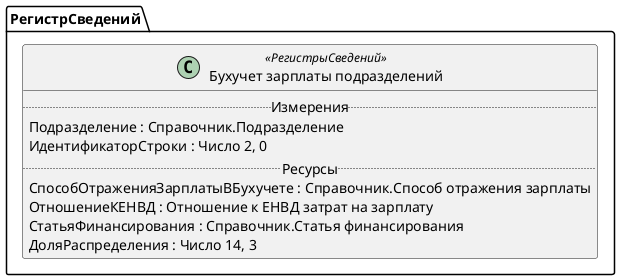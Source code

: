 ﻿@startuml БухучетЗарплатыПодразделений
'!include templates.wsd
'..\include templates.wsd
class РегистрСведений.БухучетЗарплатыПодразделений as "Бухучет зарплаты подразделений" <<РегистрыСведений>>
{
..Измерения..
Подразделение : Справочник.Подразделение
ИдентификаторСтроки : Число 2, 0
..Ресурсы..
СпособОтраженияЗарплатыВБухучете : Справочник.Способ отражения зарплаты
ОтношениеКЕНВД : Отношение к ЕНВД затрат на зарплату
СтатьяФинансирования : Справочник.Статья финансирования
ДоляРаспределения : Число 14, 3
}
@enduml
